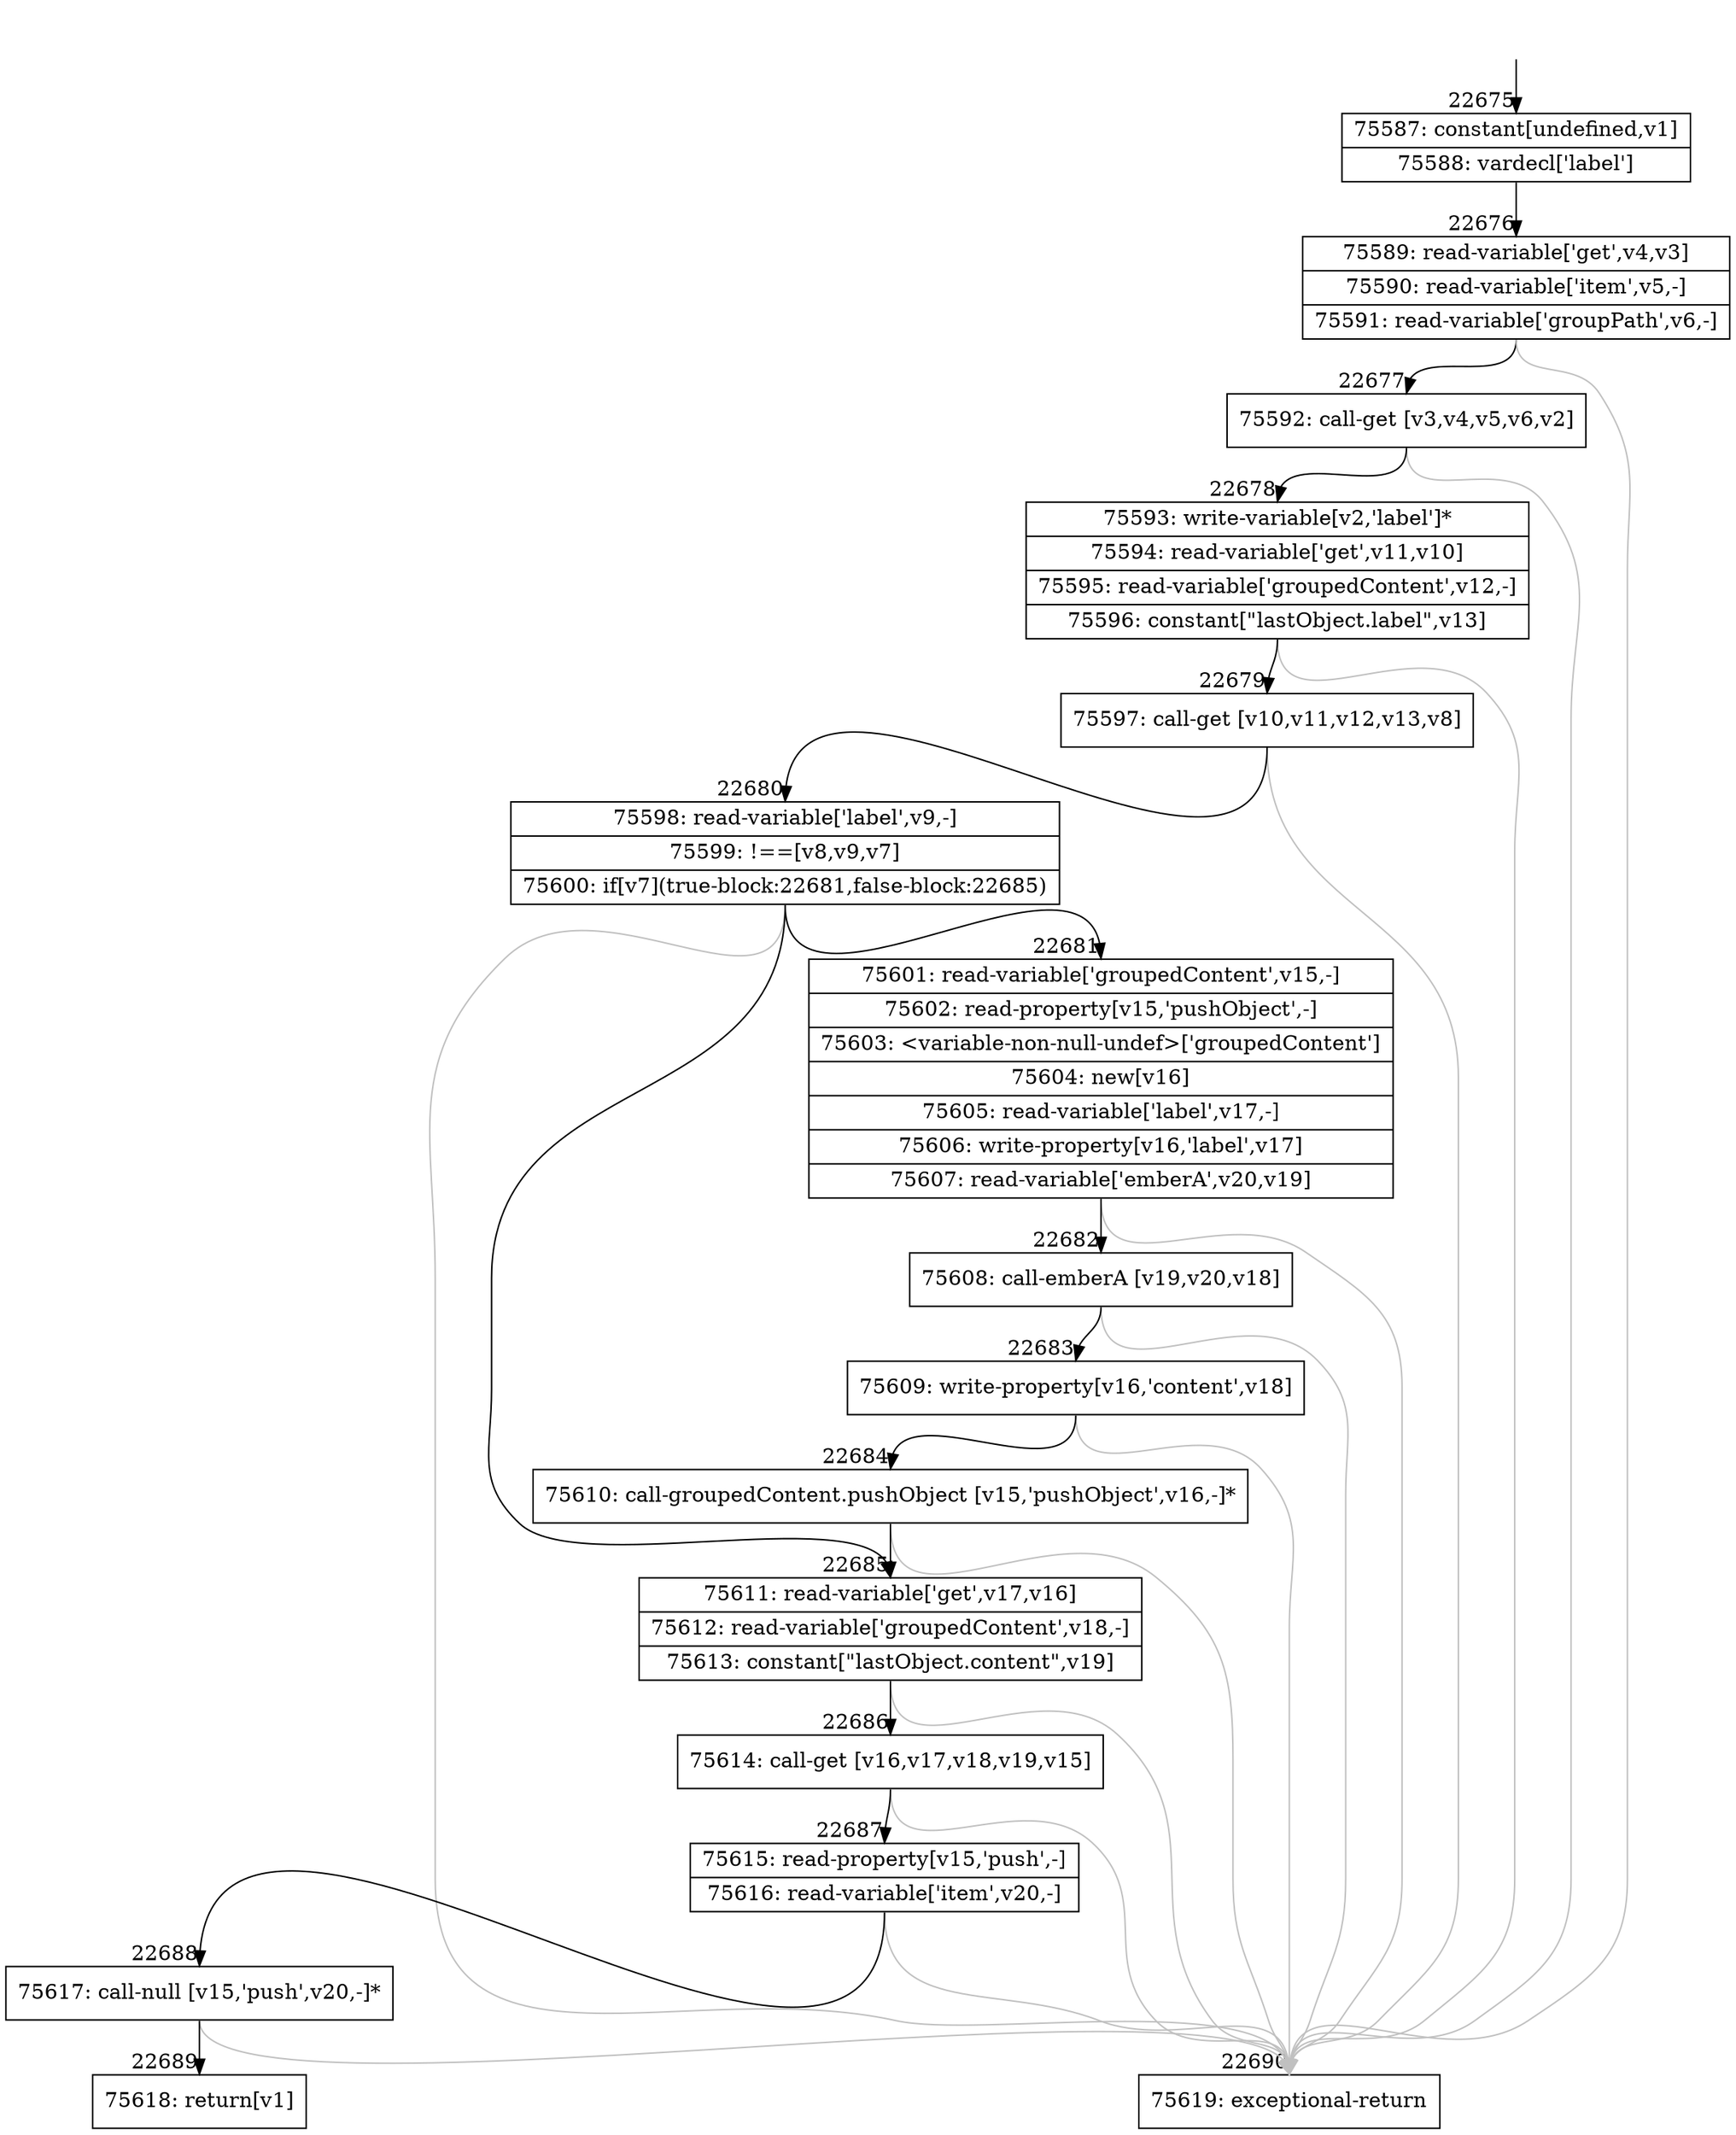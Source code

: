 digraph {
rankdir="TD"
BB_entry1979[shape=none,label=""];
BB_entry1979 -> BB22675 [tailport=s, headport=n, headlabel="    22675"]
BB22675 [shape=record label="{75587: constant[undefined,v1]|75588: vardecl['label']}" ] 
BB22675 -> BB22676 [tailport=s, headport=n, headlabel="      22676"]
BB22676 [shape=record label="{75589: read-variable['get',v4,v3]|75590: read-variable['item',v5,-]|75591: read-variable['groupPath',v6,-]}" ] 
BB22676 -> BB22677 [tailport=s, headport=n, headlabel="      22677"]
BB22676 -> BB22690 [tailport=s, headport=n, color=gray, headlabel="      22690"]
BB22677 [shape=record label="{75592: call-get [v3,v4,v5,v6,v2]}" ] 
BB22677 -> BB22678 [tailport=s, headport=n, headlabel="      22678"]
BB22677 -> BB22690 [tailport=s, headport=n, color=gray]
BB22678 [shape=record label="{75593: write-variable[v2,'label']*|75594: read-variable['get',v11,v10]|75595: read-variable['groupedContent',v12,-]|75596: constant[\"lastObject.label\",v13]}" ] 
BB22678 -> BB22679 [tailport=s, headport=n, headlabel="      22679"]
BB22678 -> BB22690 [tailport=s, headport=n, color=gray]
BB22679 [shape=record label="{75597: call-get [v10,v11,v12,v13,v8]}" ] 
BB22679 -> BB22680 [tailport=s, headport=n, headlabel="      22680"]
BB22679 -> BB22690 [tailport=s, headport=n, color=gray]
BB22680 [shape=record label="{75598: read-variable['label',v9,-]|75599: !==[v8,v9,v7]|75600: if[v7](true-block:22681,false-block:22685)}" ] 
BB22680 -> BB22681 [tailport=s, headport=n, headlabel="      22681"]
BB22680 -> BB22685 [tailport=s, headport=n, headlabel="      22685"]
BB22680 -> BB22690 [tailport=s, headport=n, color=gray]
BB22681 [shape=record label="{75601: read-variable['groupedContent',v15,-]|75602: read-property[v15,'pushObject',-]|75603: \<variable-non-null-undef\>['groupedContent']|75604: new[v16]|75605: read-variable['label',v17,-]|75606: write-property[v16,'label',v17]|75607: read-variable['emberA',v20,v19]}" ] 
BB22681 -> BB22682 [tailport=s, headport=n, headlabel="      22682"]
BB22681 -> BB22690 [tailport=s, headport=n, color=gray]
BB22682 [shape=record label="{75608: call-emberA [v19,v20,v18]}" ] 
BB22682 -> BB22683 [tailport=s, headport=n, headlabel="      22683"]
BB22682 -> BB22690 [tailport=s, headport=n, color=gray]
BB22683 [shape=record label="{75609: write-property[v16,'content',v18]}" ] 
BB22683 -> BB22684 [tailport=s, headport=n, headlabel="      22684"]
BB22683 -> BB22690 [tailport=s, headport=n, color=gray]
BB22684 [shape=record label="{75610: call-groupedContent.pushObject [v15,'pushObject',v16,-]*}" ] 
BB22684 -> BB22685 [tailport=s, headport=n]
BB22684 -> BB22690 [tailport=s, headport=n, color=gray]
BB22685 [shape=record label="{75611: read-variable['get',v17,v16]|75612: read-variable['groupedContent',v18,-]|75613: constant[\"lastObject.content\",v19]}" ] 
BB22685 -> BB22686 [tailport=s, headport=n, headlabel="      22686"]
BB22685 -> BB22690 [tailport=s, headport=n, color=gray]
BB22686 [shape=record label="{75614: call-get [v16,v17,v18,v19,v15]}" ] 
BB22686 -> BB22687 [tailport=s, headport=n, headlabel="      22687"]
BB22686 -> BB22690 [tailport=s, headport=n, color=gray]
BB22687 [shape=record label="{75615: read-property[v15,'push',-]|75616: read-variable['item',v20,-]}" ] 
BB22687 -> BB22688 [tailport=s, headport=n, headlabel="      22688"]
BB22687 -> BB22690 [tailport=s, headport=n, color=gray]
BB22688 [shape=record label="{75617: call-null [v15,'push',v20,-]*}" ] 
BB22688 -> BB22689 [tailport=s, headport=n, headlabel="      22689"]
BB22688 -> BB22690 [tailport=s, headport=n, color=gray]
BB22689 [shape=record label="{75618: return[v1]}" ] 
BB22690 [shape=record label="{75619: exceptional-return}" ] 
//#$~ 42842
}
